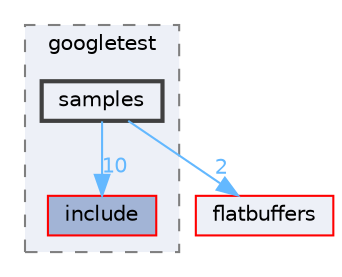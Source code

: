 digraph "googletest/googletest/samples"
{
 // LATEX_PDF_SIZE
  bgcolor="transparent";
  edge [fontname=Helvetica,fontsize=10,labelfontname=Helvetica,labelfontsize=10];
  node [fontname=Helvetica,fontsize=10,shape=box,height=0.2,width=0.4];
  compound=true
  subgraph clusterdir_7b86808525f21adae85b84901a4f8edc {
    graph [ bgcolor="#edf0f7", pencolor="grey50", label="googletest", fontname=Helvetica,fontsize=10 style="filled,dashed", URL="dir_7b86808525f21adae85b84901a4f8edc.html",tooltip=""]
  dir_2f730f5434597c08ceb8912275aa9760 [label="include", fillcolor="#a2b4d6", color="red", style="filled", URL="dir_2f730f5434597c08ceb8912275aa9760.html",tooltip=""];
  dir_ec8cfc4c1b62390607f43999ff93fb81 [label="samples", fillcolor="#edf0f7", color="grey25", style="filled,bold", URL="dir_ec8cfc4c1b62390607f43999ff93fb81.html",tooltip=""];
  }
  dir_aab3332a77760f74556dcb4aee61b405 [label="flatbuffers", fillcolor="#edf0f7", color="red", style="filled", URL="dir_aab3332a77760f74556dcb4aee61b405.html",tooltip=""];
  dir_ec8cfc4c1b62390607f43999ff93fb81->dir_2f730f5434597c08ceb8912275aa9760 [headlabel="10", labeldistance=1.5 headhref="dir_000175_000119.html" href="dir_000175_000119.html" color="steelblue1" fontcolor="steelblue1"];
  dir_ec8cfc4c1b62390607f43999ff93fb81->dir_aab3332a77760f74556dcb4aee61b405 [headlabel="2", labeldistance=1.5 headhref="dir_000175_000058.html" href="dir_000175_000058.html" color="steelblue1" fontcolor="steelblue1"];
}
